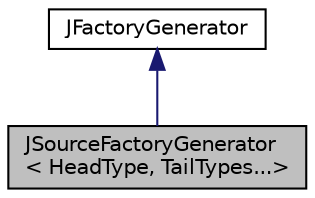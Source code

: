digraph "JSourceFactoryGenerator&lt; HeadType, TailTypes...&gt;"
{
  edge [fontname="Helvetica",fontsize="10",labelfontname="Helvetica",labelfontsize="10"];
  node [fontname="Helvetica",fontsize="10",shape=record];
  Node1 [label="JSourceFactoryGenerator\l\< HeadType, TailTypes...\>",height=0.2,width=0.4,color="black", fillcolor="grey75", style="filled" fontcolor="black"];
  Node2 -> Node1 [dir="back",color="midnightblue",fontsize="10",style="solid",fontname="Helvetica"];
  Node2 [label="JFactoryGenerator",height=0.2,width=0.4,color="black", fillcolor="white", style="filled",URL="$class_j_factory_generator.html"];
}
